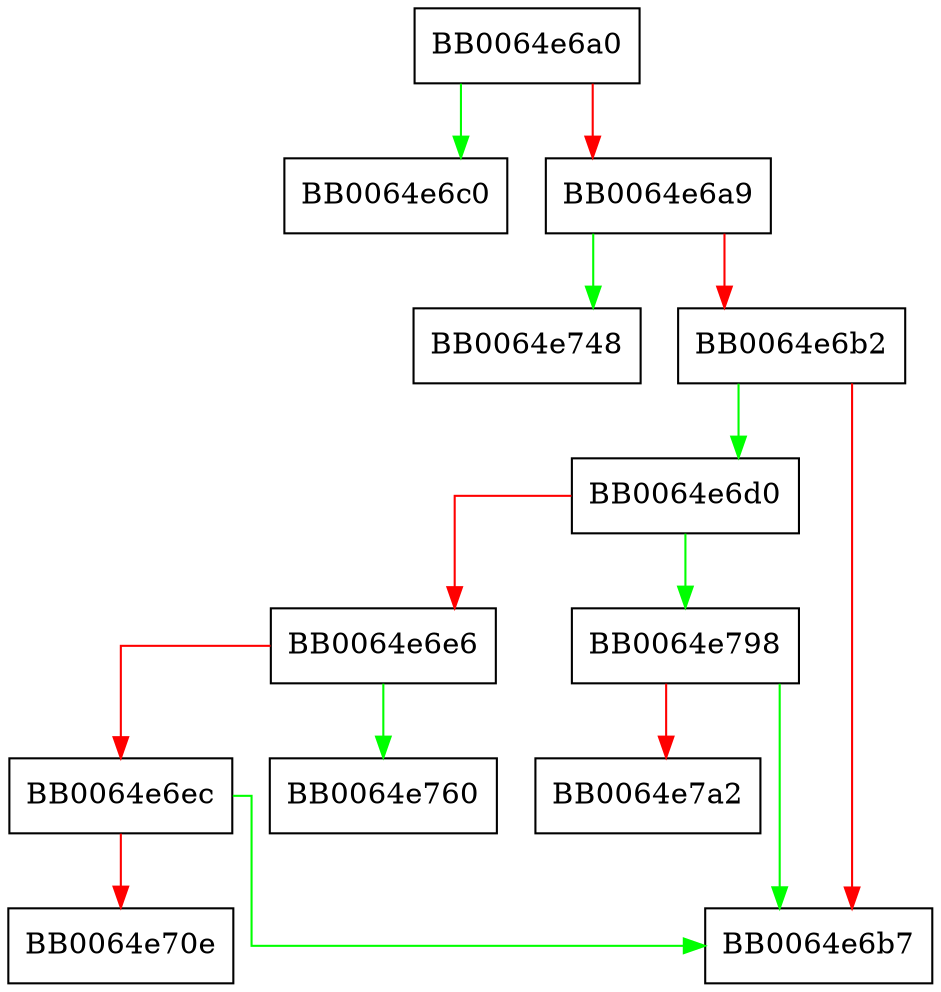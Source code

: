 digraph ts_resp_cb {
  node [shape="box"];
  graph [splines=ortho];
  BB0064e6a0 -> BB0064e6c0 [color="green"];
  BB0064e6a0 -> BB0064e6a9 [color="red"];
  BB0064e6a9 -> BB0064e748 [color="green"];
  BB0064e6a9 -> BB0064e6b2 [color="red"];
  BB0064e6b2 -> BB0064e6d0 [color="green"];
  BB0064e6b2 -> BB0064e6b7 [color="red"];
  BB0064e6d0 -> BB0064e798 [color="green"];
  BB0064e6d0 -> BB0064e6e6 [color="red"];
  BB0064e6e6 -> BB0064e760 [color="green"];
  BB0064e6e6 -> BB0064e6ec [color="red"];
  BB0064e6ec -> BB0064e6b7 [color="green"];
  BB0064e6ec -> BB0064e70e [color="red"];
  BB0064e798 -> BB0064e6b7 [color="green"];
  BB0064e798 -> BB0064e7a2 [color="red"];
}